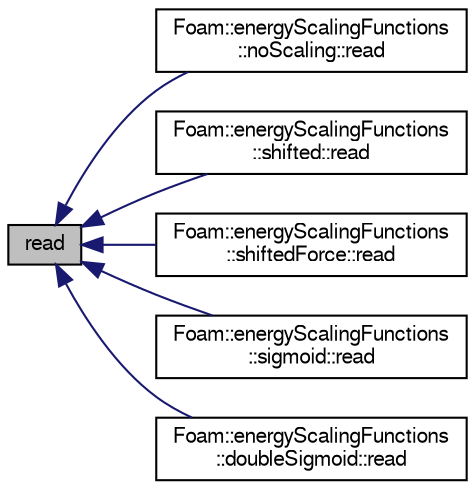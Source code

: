 digraph "read"
{
  bgcolor="transparent";
  edge [fontname="FreeSans",fontsize="10",labelfontname="FreeSans",labelfontsize="10"];
  node [fontname="FreeSans",fontsize="10",shape=record];
  rankdir="LR";
  Node1 [label="read",height=0.2,width=0.4,color="black", fillcolor="grey75", style="filled" fontcolor="black"];
  Node1 -> Node2 [dir="back",color="midnightblue",fontsize="10",style="solid",fontname="FreeSans"];
  Node2 [label="Foam::energyScalingFunctions\l::noScaling::read",height=0.2,width=0.4,color="black",URL="$a01602.html#a0702ebe49b3b28f5ed59b5a082c4f2f7",tooltip="Read dictionary. "];
  Node1 -> Node3 [dir="back",color="midnightblue",fontsize="10",style="solid",fontname="FreeSans"];
  Node3 [label="Foam::energyScalingFunctions\l::shifted::read",height=0.2,width=0.4,color="black",URL="$a02226.html#a0702ebe49b3b28f5ed59b5a082c4f2f7",tooltip="Read dictionary. "];
  Node1 -> Node4 [dir="back",color="midnightblue",fontsize="10",style="solid",fontname="FreeSans"];
  Node4 [label="Foam::energyScalingFunctions\l::shiftedForce::read",height=0.2,width=0.4,color="black",URL="$a02227.html#a0702ebe49b3b28f5ed59b5a082c4f2f7",tooltip="Read dictionary. "];
  Node1 -> Node5 [dir="back",color="midnightblue",fontsize="10",style="solid",fontname="FreeSans"];
  Node5 [label="Foam::energyScalingFunctions\l::sigmoid::read",height=0.2,width=0.4,color="black",URL="$a02234.html#a0702ebe49b3b28f5ed59b5a082c4f2f7",tooltip="Read dictionary. "];
  Node1 -> Node6 [dir="back",color="midnightblue",fontsize="10",style="solid",fontname="FreeSans"];
  Node6 [label="Foam::energyScalingFunctions\l::doubleSigmoid::read",height=0.2,width=0.4,color="black",URL="$a00554.html#a0702ebe49b3b28f5ed59b5a082c4f2f7",tooltip="Read dictionary. "];
}
